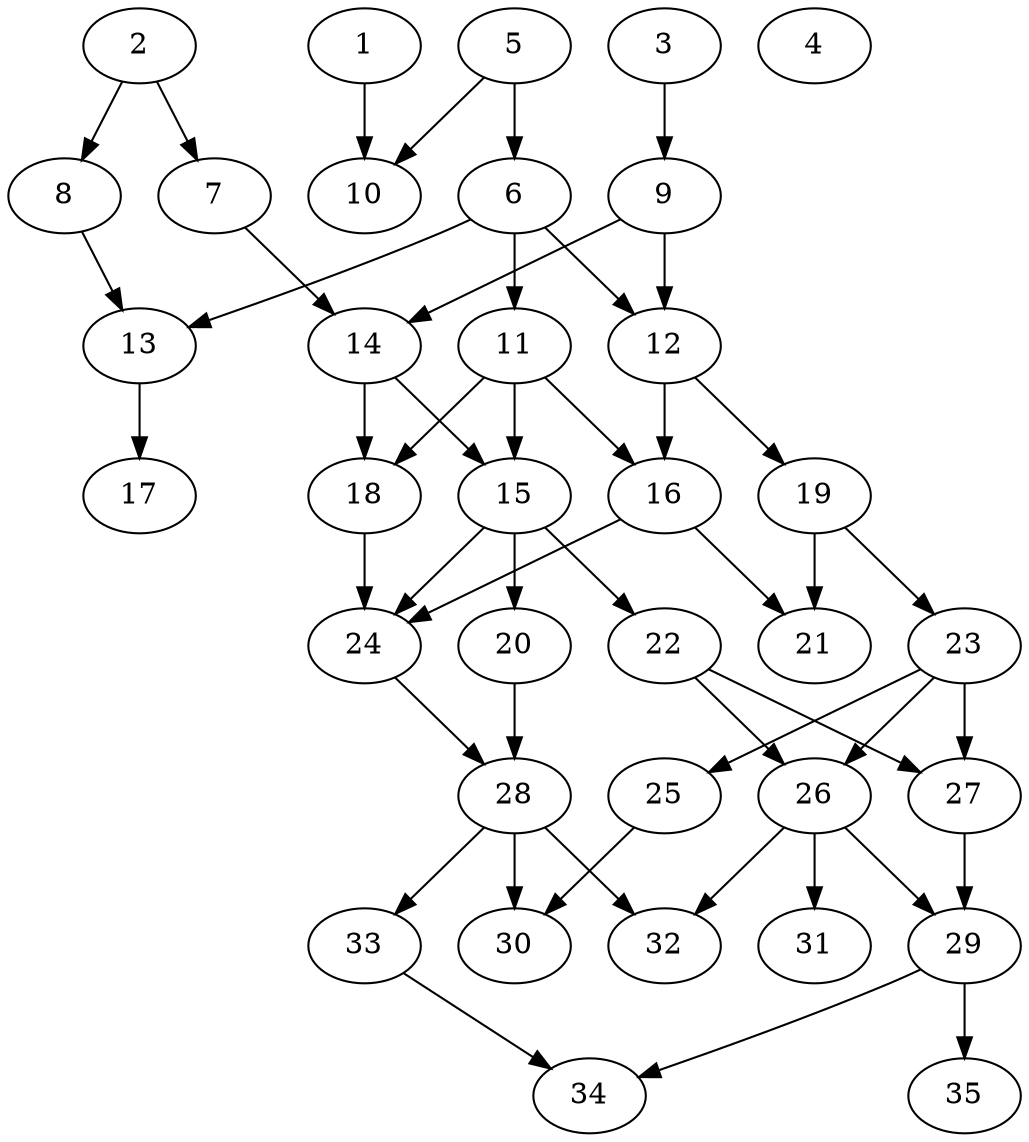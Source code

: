 // DAG automatically generated by daggen at Thu Oct  3 14:05:36 2019
// ./daggen --dot -n 35 --ccr 0.5 --fat 0.5 --regular 0.9 --density 0.5 --mindata 5242880 --maxdata 52428800 
digraph G {
  1 [size="75167744", alpha="0.01", expect_size="37583872"] 
  1 -> 10 [size ="37583872"]
  2 [size="13422592", alpha="0.19", expect_size="6711296"] 
  2 -> 7 [size ="6711296"]
  2 -> 8 [size ="6711296"]
  3 [size="23277568", alpha="0.19", expect_size="11638784"] 
  3 -> 9 [size ="11638784"]
  4 [size="23701504", alpha="0.03", expect_size="11850752"] 
  5 [size="94887936", alpha="0.05", expect_size="47443968"] 
  5 -> 6 [size ="47443968"]
  5 -> 10 [size ="47443968"]
  6 [size="56590336", alpha="0.10", expect_size="28295168"] 
  6 -> 11 [size ="28295168"]
  6 -> 12 [size ="28295168"]
  6 -> 13 [size ="28295168"]
  7 [size="11110400", alpha="0.09", expect_size="5555200"] 
  7 -> 14 [size ="5555200"]
  8 [size="60682240", alpha="0.04", expect_size="30341120"] 
  8 -> 13 [size ="30341120"]
  9 [size="14174208", alpha="0.03", expect_size="7087104"] 
  9 -> 12 [size ="7087104"]
  9 -> 14 [size ="7087104"]
  10 [size="85192704", alpha="0.19", expect_size="42596352"] 
  11 [size="53006336", alpha="0.02", expect_size="26503168"] 
  11 -> 15 [size ="26503168"]
  11 -> 16 [size ="26503168"]
  11 -> 18 [size ="26503168"]
  12 [size="59021312", alpha="0.18", expect_size="29510656"] 
  12 -> 16 [size ="29510656"]
  12 -> 19 [size ="29510656"]
  13 [size="54724608", alpha="0.18", expect_size="27362304"] 
  13 -> 17 [size ="27362304"]
  14 [size="51410944", alpha="0.17", expect_size="25705472"] 
  14 -> 15 [size ="25705472"]
  14 -> 18 [size ="25705472"]
  15 [size="64081920", alpha="0.12", expect_size="32040960"] 
  15 -> 20 [size ="32040960"]
  15 -> 22 [size ="32040960"]
  15 -> 24 [size ="32040960"]
  16 [size="88850432", alpha="0.18", expect_size="44425216"] 
  16 -> 21 [size ="44425216"]
  16 -> 24 [size ="44425216"]
  17 [size="40515584", alpha="0.06", expect_size="20257792"] 
  18 [size="84781056", alpha="0.03", expect_size="42390528"] 
  18 -> 24 [size ="42390528"]
  19 [size="104708096", alpha="0.08", expect_size="52354048"] 
  19 -> 21 [size ="52354048"]
  19 -> 23 [size ="52354048"]
  20 [size="22544384", alpha="0.15", expect_size="11272192"] 
  20 -> 28 [size ="11272192"]
  21 [size="19974144", alpha="0.16", expect_size="9987072"] 
  22 [size="29360128", alpha="0.17", expect_size="14680064"] 
  22 -> 26 [size ="14680064"]
  22 -> 27 [size ="14680064"]
  23 [size="17653760", alpha="0.01", expect_size="8826880"] 
  23 -> 25 [size ="8826880"]
  23 -> 26 [size ="8826880"]
  23 -> 27 [size ="8826880"]
  24 [size="104759296", alpha="0.07", expect_size="52379648"] 
  24 -> 28 [size ="52379648"]
  25 [size="91801600", alpha="0.12", expect_size="45900800"] 
  25 -> 30 [size ="45900800"]
  26 [size="53260288", alpha="0.06", expect_size="26630144"] 
  26 -> 29 [size ="26630144"]
  26 -> 31 [size ="26630144"]
  26 -> 32 [size ="26630144"]
  27 [size="42670080", alpha="0.01", expect_size="21335040"] 
  27 -> 29 [size ="21335040"]
  28 [size="71686144", alpha="0.06", expect_size="35843072"] 
  28 -> 30 [size ="35843072"]
  28 -> 32 [size ="35843072"]
  28 -> 33 [size ="35843072"]
  29 [size="86179840", alpha="0.12", expect_size="43089920"] 
  29 -> 34 [size ="43089920"]
  29 -> 35 [size ="43089920"]
  30 [size="29652992", alpha="0.14", expect_size="14826496"] 
  31 [size="100069376", alpha="0.05", expect_size="50034688"] 
  32 [size="78997504", alpha="0.06", expect_size="39498752"] 
  33 [size="63748096", alpha="0.16", expect_size="31874048"] 
  33 -> 34 [size ="31874048"]
  34 [size="67115008", alpha="0.15", expect_size="33557504"] 
  35 [size="102313984", alpha="0.06", expect_size="51156992"] 
}
